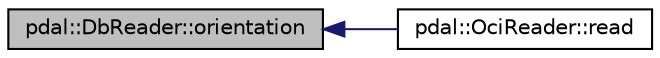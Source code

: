 digraph "pdal::DbReader::orientation"
{
  edge [fontname="Helvetica",fontsize="10",labelfontname="Helvetica",labelfontsize="10"];
  node [fontname="Helvetica",fontsize="10",shape=record];
  rankdir="LR";
  Node1 [label="pdal::DbReader::orientation",height=0.2,width=0.4,color="black", fillcolor="grey75", style="filled", fontcolor="black"];
  Node1 -> Node2 [dir="back",color="midnightblue",fontsize="10",style="solid",fontname="Helvetica"];
  Node2 [label="pdal::OciReader::read",height=0.2,width=0.4,color="black", fillcolor="white", style="filled",URL="$classpdal_1_1OciReader.html#ae697d44314c547c0e8458505c060448b"];
}
